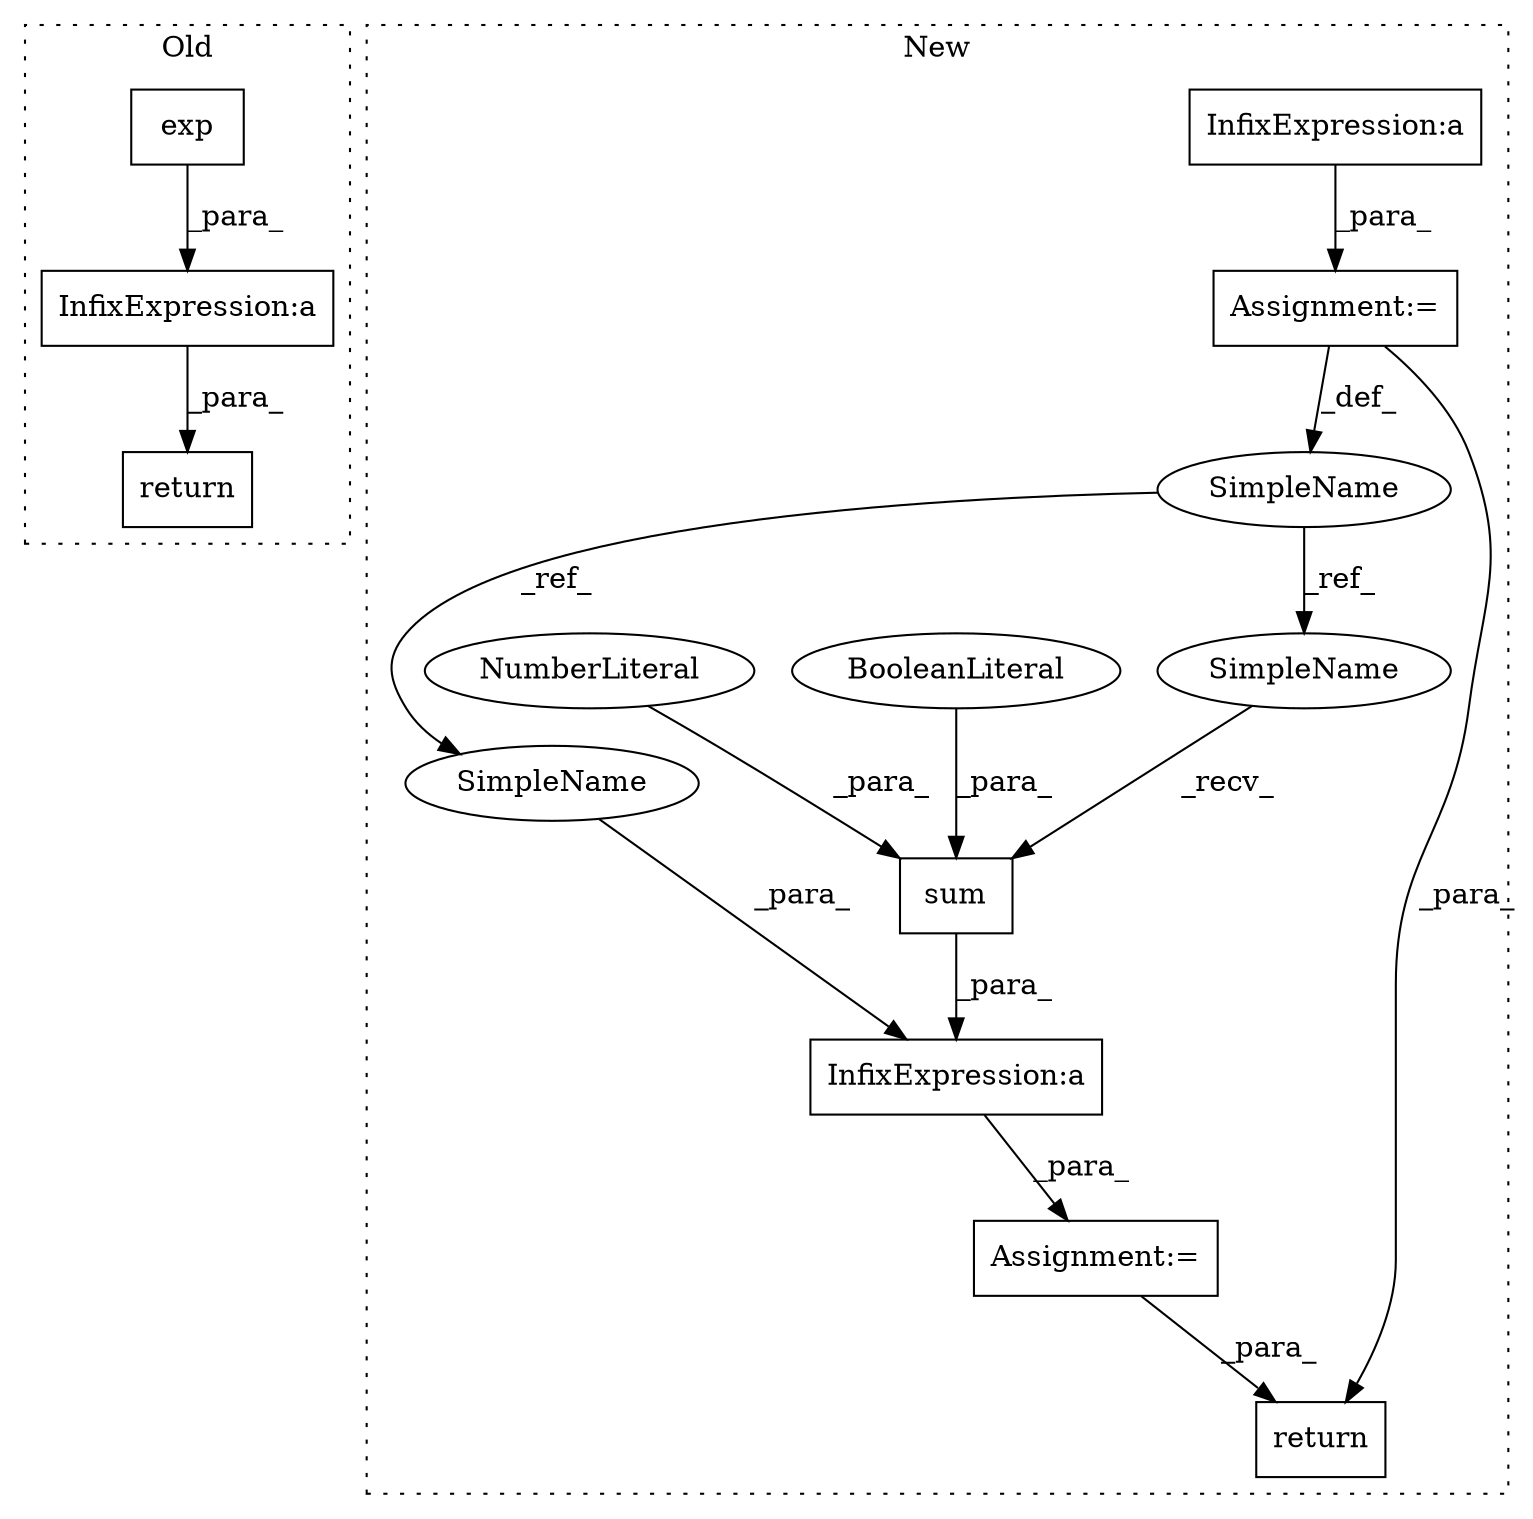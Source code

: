 digraph G {
subgraph cluster0 {
1 [label="exp" a="32" s="791,798" l="4,1" shape="box"];
5 [label="InfixExpression:a" a="27" s="799" l="3" shape="box"];
12 [label="return" a="41" s="777" l="7" shape="box"];
label = "Old";
style="dotted";
}
subgraph cluster1 {
2 [label="sum" a="32" s="856,866" l="4,1" shape="box"];
3 [label="Assignment:=" a="7" s="844" l="1" shape="box"];
4 [label="InfixExpression:a" a="27" s="849" l="3" shape="box"];
6 [label="BooleanLiteral" a="9" s="862" l="4" shape="ellipse"];
7 [label="NumberLiteral" a="34" s="860" l="1" shape="ellipse"];
8 [label="InfixExpression:a" a="27" s="818" l="3" shape="box"];
9 [label="SimpleName" a="42" s="803" l="3" shape="ellipse"];
10 [label="Assignment:=" a="7" s="806" l="1" shape="box"];
11 [label="return" a="41" s="874" l="7" shape="box"];
13 [label="SimpleName" a="42" s="852" l="3" shape="ellipse"];
14 [label="SimpleName" a="42" s="846" l="3" shape="ellipse"];
label = "New";
style="dotted";
}
1 -> 5 [label="_para_"];
2 -> 4 [label="_para_"];
3 -> 11 [label="_para_"];
4 -> 3 [label="_para_"];
5 -> 12 [label="_para_"];
6 -> 2 [label="_para_"];
7 -> 2 [label="_para_"];
8 -> 10 [label="_para_"];
9 -> 13 [label="_ref_"];
9 -> 14 [label="_ref_"];
10 -> 9 [label="_def_"];
10 -> 11 [label="_para_"];
13 -> 2 [label="_recv_"];
14 -> 4 [label="_para_"];
}